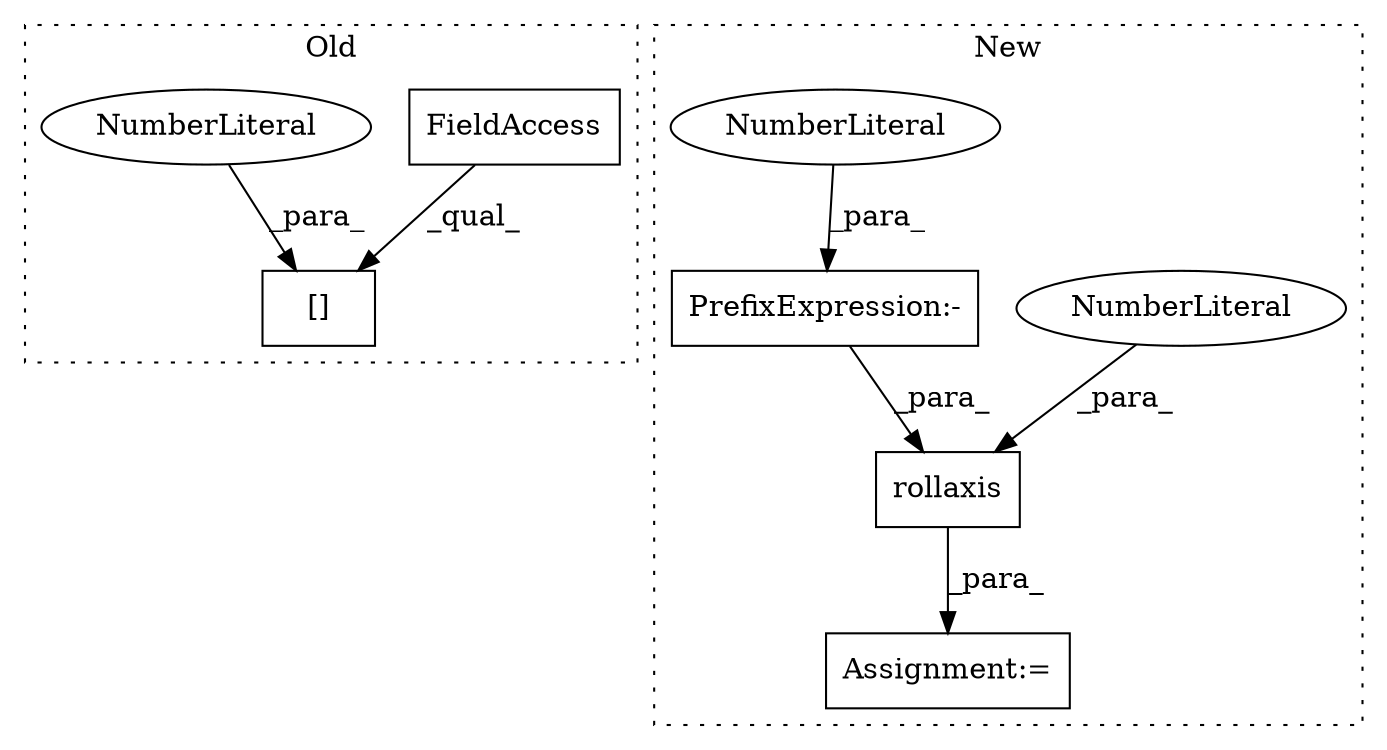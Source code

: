 digraph G {
subgraph cluster0 {
1 [label="[]" a="2" s="3730,3753" l="22,1" shape="box"];
5 [label="FieldAccess" a="22" s="3730" l="21" shape="box"];
6 [label="NumberLiteral" a="34" s="3752" l="1" shape="ellipse"];
label = "Old";
style="dotted";
}
subgraph cluster1 {
2 [label="rollaxis" a="32" s="4722,4745" l="9,1" shape="box"];
3 [label="NumberLiteral" a="34" s="4735" l="1" shape="ellipse"];
4 [label="Assignment:=" a="7" s="4715" l="1" shape="box"];
7 [label="PrefixExpression:-" a="38" s="4388" l="1" shape="box"];
8 [label="NumberLiteral" a="34" s="4389" l="1" shape="ellipse"];
label = "New";
style="dotted";
}
2 -> 4 [label="_para_"];
3 -> 2 [label="_para_"];
5 -> 1 [label="_qual_"];
6 -> 1 [label="_para_"];
7 -> 2 [label="_para_"];
8 -> 7 [label="_para_"];
}